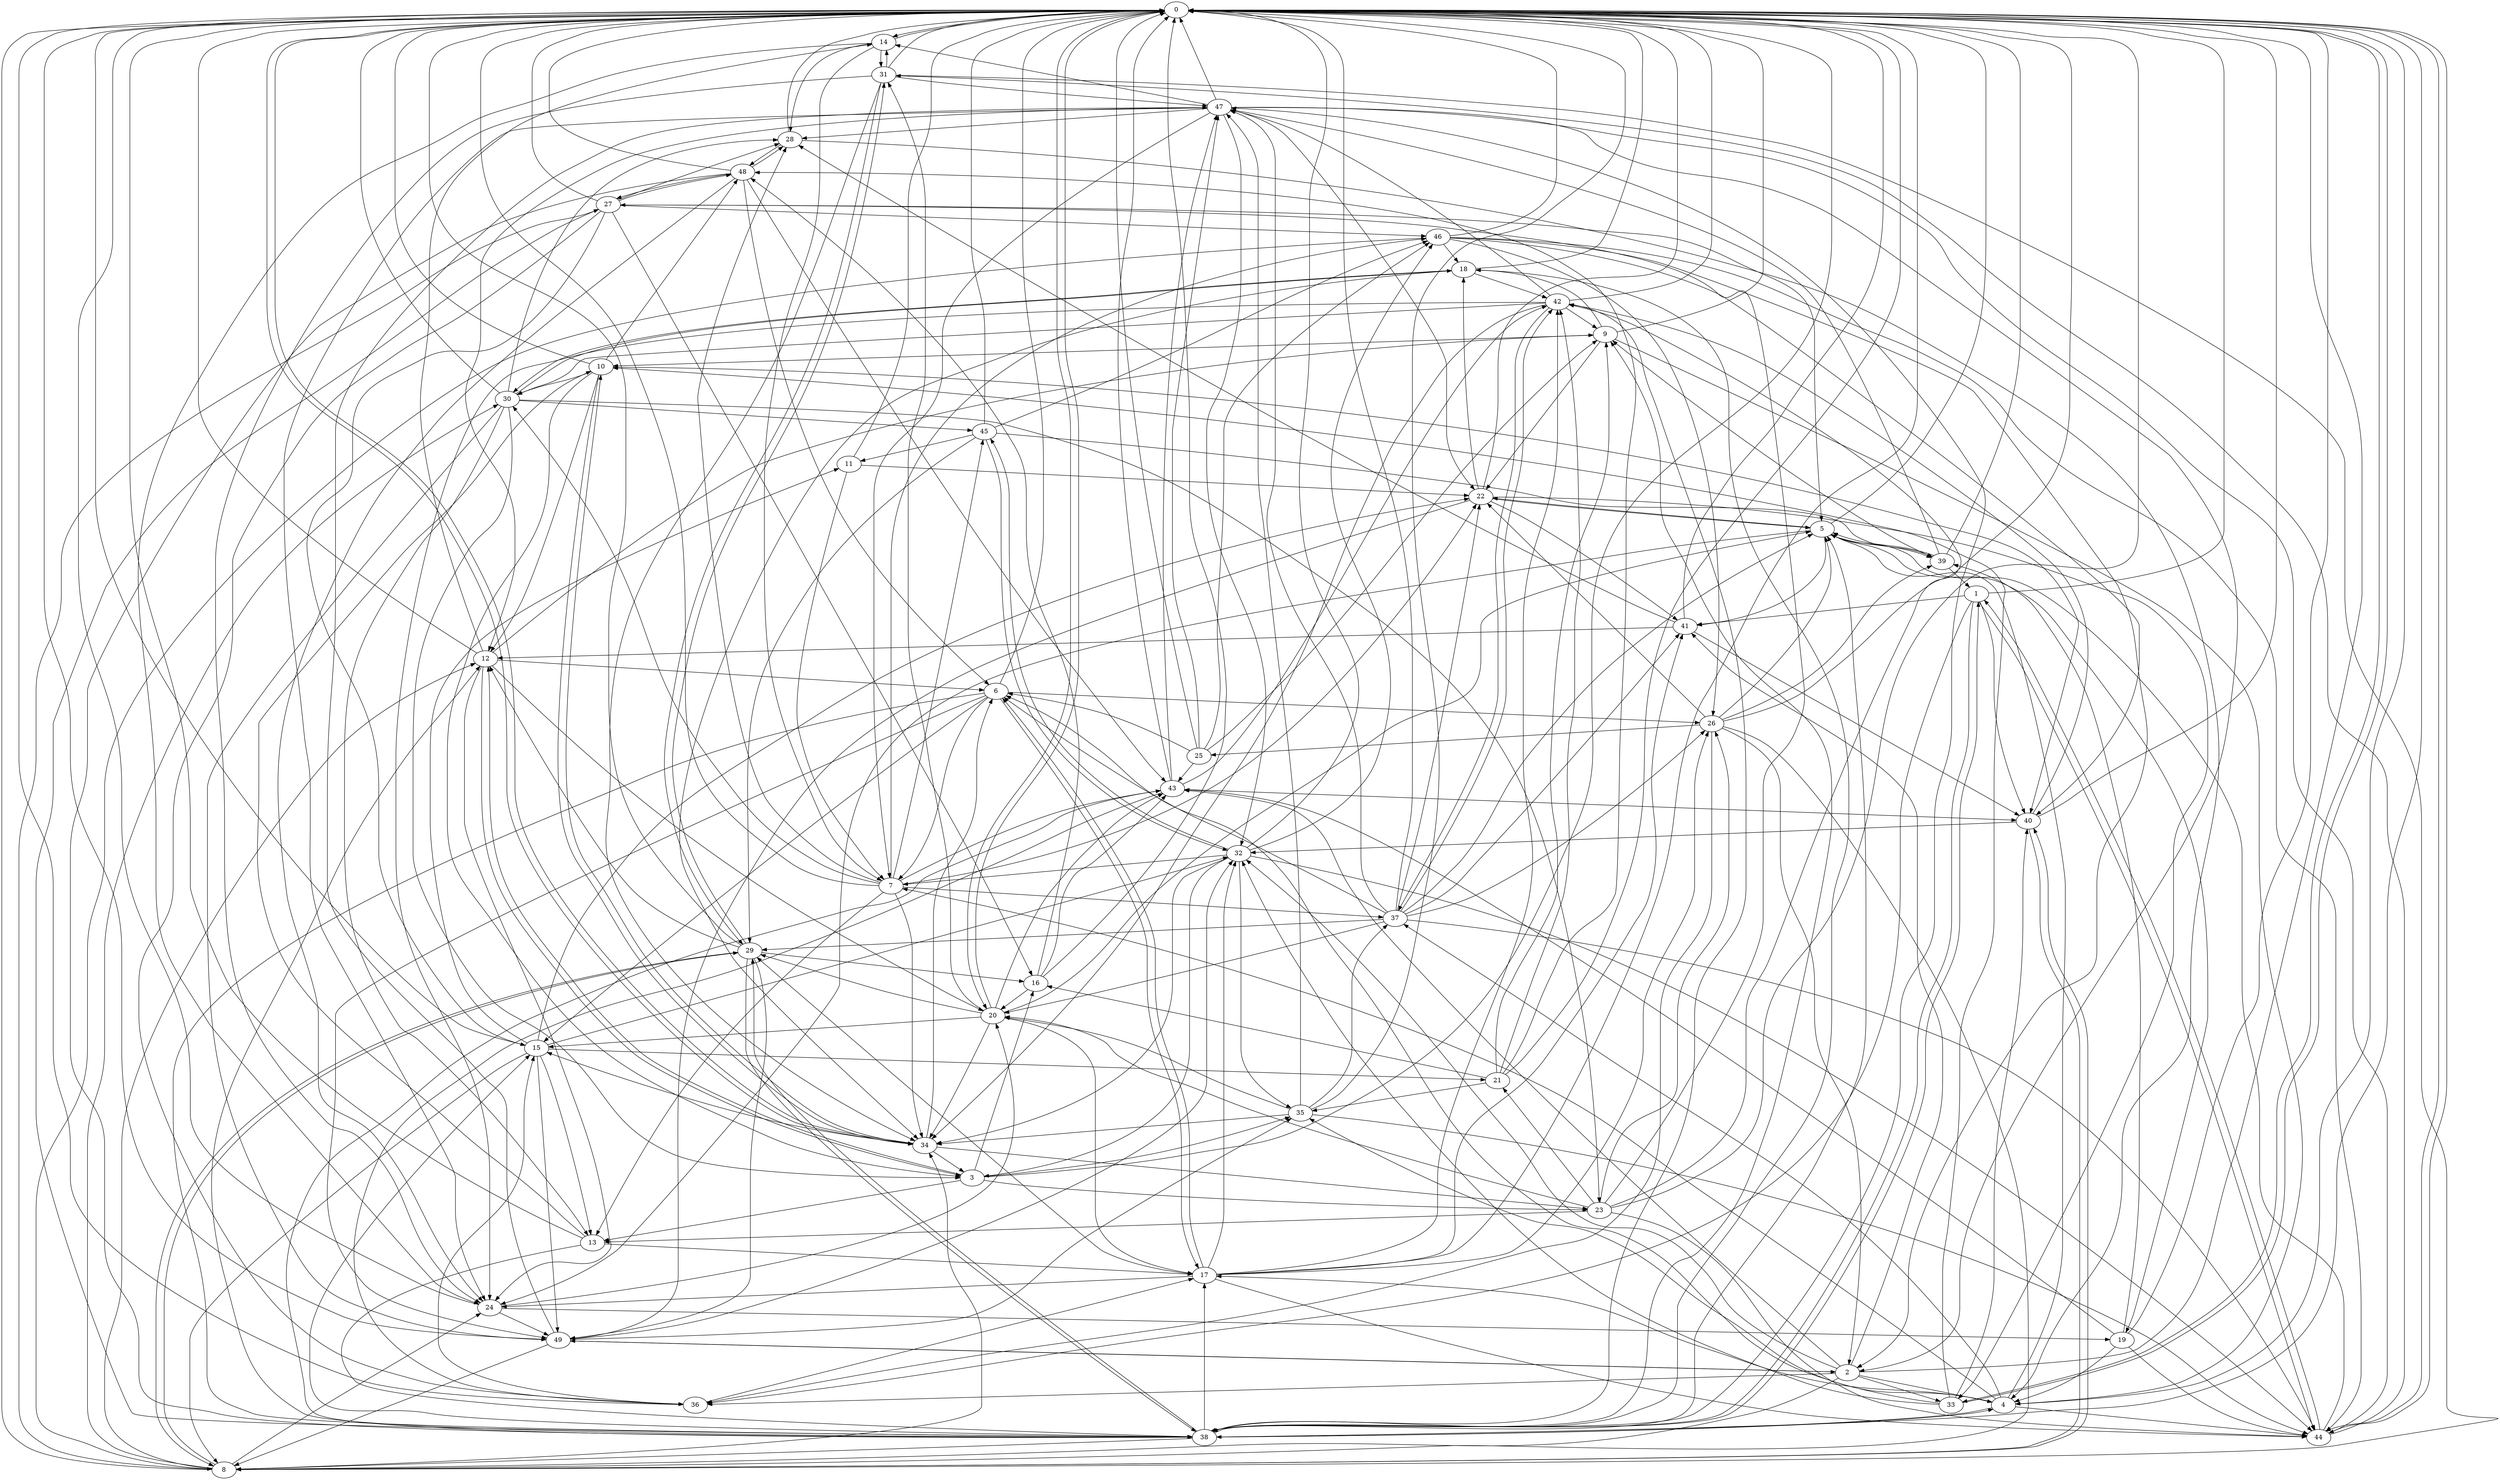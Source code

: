 strict digraph "" {
	0	 [component_delay=3];
	14	 [component_delay=3];
	0 -> 14	 [wire_delay=1];
	20	 [component_delay=3];
	0 -> 20	 [wire_delay=1];
	33	 [component_delay=3];
	0 -> 33	 [wire_delay=1];
	34	 [component_delay=3];
	0 -> 34	 [wire_delay=1];
	44	 [component_delay=3];
	0 -> 44	 [wire_delay=1];
	1	 [component_delay=3];
	1 -> 0	 [wire_delay=1];
	36	 [component_delay=3];
	1 -> 36	 [wire_delay=1];
	38	 [component_delay=3];
	1 -> 38	 [wire_delay=1];
	40	 [component_delay=3];
	1 -> 40	 [wire_delay=1];
	41	 [component_delay=3];
	1 -> 41	 [wire_delay=1];
	1 -> 44	 [wire_delay=1];
	2	 [component_delay=3];
	2 -> 0	 [wire_delay=1];
	4	 [component_delay=3];
	2 -> 4	 [wire_delay=1];
	8	 [component_delay=3];
	2 -> 8	 [wire_delay=1];
	32	 [component_delay=3];
	2 -> 32	 [wire_delay=1];
	2 -> 33	 [wire_delay=1];
	2 -> 36	 [wire_delay=1];
	2 -> 41	 [wire_delay=1];
	43	 [component_delay=3];
	2 -> 43	 [wire_delay=1];
	49	 [component_delay=3];
	2 -> 49	 [wire_delay=1];
	3	 [component_delay=3];
	3 -> 0	 [wire_delay=1];
	12	 [component_delay=3];
	3 -> 12	 [wire_delay=1];
	13	 [component_delay=3];
	3 -> 13	 [wire_delay=1];
	16	 [component_delay=3];
	3 -> 16	 [wire_delay=1];
	23	 [component_delay=3];
	3 -> 23	 [wire_delay=1];
	35	 [component_delay=3];
	3 -> 35	 [wire_delay=1];
	4 -> 0	 [wire_delay=1];
	5	 [component_delay=3];
	4 -> 5	 [wire_delay=1];
	7	 [component_delay=3];
	4 -> 7	 [wire_delay=1];
	17	 [component_delay=3];
	4 -> 17	 [wire_delay=1];
	4 -> 35	 [wire_delay=1];
	37	 [component_delay=3];
	4 -> 37	 [wire_delay=1];
	4 -> 38	 [wire_delay=1];
	4 -> 44	 [wire_delay=1];
	5 -> 0	 [wire_delay=1];
	19	 [component_delay=3];
	5 -> 19	 [wire_delay=1];
	22	 [component_delay=3];
	5 -> 22	 [wire_delay=1];
	24	 [component_delay=3];
	5 -> 24	 [wire_delay=1];
	39	 [component_delay=3];
	5 -> 39	 [wire_delay=1];
	5 -> 41	 [wire_delay=1];
	6	 [component_delay=3];
	6 -> 0	 [wire_delay=1];
	6 -> 7	 [wire_delay=1];
	15	 [component_delay=3];
	6 -> 15	 [wire_delay=1];
	6 -> 17	 [wire_delay=1];
	26	 [component_delay=3];
	6 -> 26	 [wire_delay=1];
	6 -> 38	 [wire_delay=1];
	6 -> 49	 [wire_delay=1];
	7 -> 0	 [wire_delay=1];
	7 -> 13	 [wire_delay=1];
	7 -> 22	 [wire_delay=1];
	28	 [component_delay=3];
	7 -> 28	 [wire_delay=1];
	30	 [component_delay=3];
	7 -> 30	 [wire_delay=1];
	7 -> 34	 [wire_delay=1];
	7 -> 37	 [wire_delay=1];
	7 -> 43	 [wire_delay=1];
	45	 [component_delay=3];
	7 -> 45	 [wire_delay=1];
	46	 [component_delay=3];
	7 -> 46	 [wire_delay=1];
	8 -> 0	 [wire_delay=1];
	8 -> 12	 [wire_delay=1];
	8 -> 24	 [wire_delay=1];
	27	 [component_delay=3];
	8 -> 27	 [wire_delay=1];
	29	 [component_delay=3];
	8 -> 29	 [wire_delay=1];
	8 -> 30	 [wire_delay=1];
	8 -> 34	 [wire_delay=1];
	8 -> 40	 [wire_delay=1];
	9	 [component_delay=3];
	9 -> 0	 [wire_delay=1];
	9 -> 4	 [wire_delay=1];
	10	 [component_delay=3];
	9 -> 10	 [wire_delay=1];
	18	 [component_delay=3];
	9 -> 18	 [wire_delay=1];
	9 -> 22	 [wire_delay=1];
	10 -> 0	 [wire_delay=1];
	10 -> 3	 [wire_delay=1];
	10 -> 12	 [wire_delay=1];
	10 -> 30	 [wire_delay=1];
	10 -> 34	 [wire_delay=1];
	10 -> 40	 [wire_delay=1];
	48	 [component_delay=3];
	10 -> 48	 [wire_delay=1];
	11	 [component_delay=3];
	11 -> 0	 [wire_delay=1];
	11 -> 7	 [wire_delay=1];
	11 -> 22	 [wire_delay=1];
	12 -> 0	 [wire_delay=1];
	12 -> 3	 [wire_delay=1];
	12 -> 6	 [wire_delay=1];
	12 -> 9	 [wire_delay=1];
	12 -> 14	 [wire_delay=1];
	12 -> 20	 [wire_delay=1];
	12 -> 24	 [wire_delay=1];
	13 -> 0	 [wire_delay=1];
	13 -> 10	 [wire_delay=1];
	13 -> 17	 [wire_delay=1];
	13 -> 38	 [wire_delay=1];
	14 -> 0	 [wire_delay=1];
	14 -> 7	 [wire_delay=1];
	14 -> 24	 [wire_delay=1];
	14 -> 28	 [wire_delay=1];
	31	 [component_delay=3];
	14 -> 31	 [wire_delay=1];
	15 -> 0	 [wire_delay=1];
	15 -> 8	 [wire_delay=1];
	15 -> 11	 [wire_delay=1];
	15 -> 13	 [wire_delay=1];
	21	 [component_delay=3];
	15 -> 21	 [wire_delay=1];
	15 -> 22	 [wire_delay=1];
	15 -> 32	 [wire_delay=1];
	15 -> 49	 [wire_delay=1];
	16 -> 0	 [wire_delay=1];
	16 -> 20	 [wire_delay=1];
	16 -> 43	 [wire_delay=1];
	16 -> 48	 [wire_delay=1];
	17 -> 0	 [wire_delay=1];
	17 -> 6	 [wire_delay=1];
	17 -> 24	 [wire_delay=1];
	17 -> 26	 [wire_delay=1];
	17 -> 29	 [wire_delay=1];
	17 -> 32	 [wire_delay=1];
	17 -> 41	 [wire_delay=1];
	42	 [component_delay=3];
	17 -> 42	 [wire_delay=1];
	17 -> 44	 [wire_delay=1];
	18 -> 0	 [wire_delay=1];
	18 -> 30	 [wire_delay=1];
	18 -> 34	 [wire_delay=1];
	18 -> 42	 [wire_delay=1];
	19 -> 0	 [wire_delay=1];
	19 -> 4	 [wire_delay=1];
	19 -> 39	 [wire_delay=1];
	19 -> 43	 [wire_delay=1];
	19 -> 44	 [wire_delay=1];
	20 -> 0	 [wire_delay=1];
	20 -> 5	 [wire_delay=1];
	20 -> 15	 [wire_delay=1];
	20 -> 17	 [wire_delay=1];
	20 -> 29	 [wire_delay=1];
	20 -> 31	 [wire_delay=1];
	20 -> 34	 [wire_delay=1];
	20 -> 43	 [wire_delay=1];
	21 -> 0	 [wire_delay=1];
	21 -> 9	 [wire_delay=1];
	21 -> 16	 [wire_delay=1];
	21 -> 35	 [wire_delay=1];
	21 -> 42	 [wire_delay=1];
	21 -> 48	 [wire_delay=1];
	22 -> 0	 [wire_delay=1];
	22 -> 5	 [wire_delay=1];
	22 -> 18	 [wire_delay=1];
	22 -> 33	 [wire_delay=1];
	22 -> 41	 [wire_delay=1];
	22 -> 49	 [wire_delay=1];
	23 -> 0	 [wire_delay=1];
	23 -> 13	 [wire_delay=1];
	23 -> 20	 [wire_delay=1];
	23 -> 21	 [wire_delay=1];
	23 -> 26	 [wire_delay=1];
	23 -> 27	 [wire_delay=1];
	23 -> 42	 [wire_delay=1];
	23 -> 44	 [wire_delay=1];
	24 -> 0	 [wire_delay=1];
	24 -> 19	 [wire_delay=1];
	24 -> 20	 [wire_delay=1];
	24 -> 49	 [wire_delay=1];
	25	 [component_delay=3];
	25 -> 0	 [wire_delay=1];
	25 -> 6	 [wire_delay=1];
	25 -> 9	 [wire_delay=1];
	25 -> 43	 [wire_delay=1];
	25 -> 46	 [wire_delay=1];
	47	 [component_delay=3];
	25 -> 47	 [wire_delay=1];
	26 -> 0	 [wire_delay=1];
	26 -> 2	 [wire_delay=1];
	26 -> 5	 [wire_delay=1];
	26 -> 8	 [wire_delay=1];
	26 -> 22	 [wire_delay=1];
	26 -> 25	 [wire_delay=1];
	26 -> 36	 [wire_delay=1];
	26 -> 39	 [wire_delay=1];
	27 -> 0	 [wire_delay=1];
	27 -> 5	 [wire_delay=1];
	27 -> 15	 [wire_delay=1];
	27 -> 16	 [wire_delay=1];
	27 -> 28	 [wire_delay=1];
	27 -> 36	 [wire_delay=1];
	27 -> 38	 [wire_delay=1];
	27 -> 46	 [wire_delay=1];
	27 -> 48	 [wire_delay=1];
	28 -> 0	 [wire_delay=1];
	28 -> 4	 [wire_delay=1];
	28 -> 48	 [wire_delay=1];
	29 -> 0	 [wire_delay=1];
	29 -> 8	 [wire_delay=1];
	29 -> 12	 [wire_delay=1];
	29 -> 16	 [wire_delay=1];
	29 -> 31	 [wire_delay=1];
	29 -> 38	 [wire_delay=1];
	29 -> 49	 [wire_delay=1];
	30 -> 0	 [wire_delay=1];
	30 -> 3	 [wire_delay=1];
	30 -> 13	 [wire_delay=1];
	30 -> 18	 [wire_delay=1];
	30 -> 23	 [wire_delay=1];
	30 -> 28	 [wire_delay=1];
	30 -> 45	 [wire_delay=1];
	30 -> 49	 [wire_delay=1];
	31 -> 0	 [wire_delay=1];
	31 -> 8	 [wire_delay=1];
	31 -> 14	 [wire_delay=1];
	31 -> 24	 [wire_delay=1];
	31 -> 29	 [wire_delay=1];
	31 -> 34	 [wire_delay=1];
	31 -> 47	 [wire_delay=1];
	32 -> 0	 [wire_delay=1];
	32 -> 3	 [wire_delay=1];
	32 -> 7	 [wire_delay=1];
	32 -> 34	 [wire_delay=1];
	32 -> 35	 [wire_delay=1];
	32 -> 44	 [wire_delay=1];
	32 -> 45	 [wire_delay=1];
	32 -> 46	 [wire_delay=1];
	33 -> 0	 [wire_delay=1];
	33 -> 6	 [wire_delay=1];
	33 -> 10	 [wire_delay=1];
	33 -> 32	 [wire_delay=1];
	33 -> 40	 [wire_delay=1];
	34 -> 0	 [wire_delay=1];
	34 -> 3	 [wire_delay=1];
	34 -> 6	 [wire_delay=1];
	34 -> 10	 [wire_delay=1];
	34 -> 15	 [wire_delay=1];
	34 -> 23	 [wire_delay=1];
	35 -> 0	 [wire_delay=1];
	35 -> 20	 [wire_delay=1];
	35 -> 34	 [wire_delay=1];
	35 -> 37	 [wire_delay=1];
	35 -> 44	 [wire_delay=1];
	35 -> 47	 [wire_delay=1];
	36 -> 0	 [wire_delay=1];
	36 -> 15	 [wire_delay=1];
	36 -> 17	 [wire_delay=1];
	37 -> 0	 [wire_delay=1];
	37 -> 5	 [wire_delay=1];
	37 -> 6	 [wire_delay=1];
	37 -> 20	 [wire_delay=1];
	37 -> 22	 [wire_delay=1];
	37 -> 26	 [wire_delay=1];
	37 -> 29	 [wire_delay=1];
	37 -> 41	 [wire_delay=1];
	37 -> 42	 [wire_delay=1];
	37 -> 44	 [wire_delay=1];
	37 -> 47	 [wire_delay=1];
	38 -> 0	 [wire_delay=1];
	38 -> 1	 [wire_delay=1];
	38 -> 4	 [wire_delay=1];
	38 -> 5	 [wire_delay=1];
	38 -> 8	 [wire_delay=1];
	38 -> 9	 [wire_delay=1];
	38 -> 12	 [wire_delay=1];
	38 -> 15	 [wire_delay=1];
	38 -> 17	 [wire_delay=1];
	38 -> 18	 [wire_delay=1];
	38 -> 29	 [wire_delay=1];
	38 -> 43	 [wire_delay=1];
	38 -> 47	 [wire_delay=1];
	39 -> 0	 [wire_delay=1];
	39 -> 1	 [wire_delay=1];
	39 -> 5	 [wire_delay=1];
	39 -> 9	 [wire_delay=1];
	39 -> 47	 [wire_delay=1];
	40 -> 0	 [wire_delay=1];
	40 -> 8	 [wire_delay=1];
	40 -> 32	 [wire_delay=1];
	40 -> 42	 [wire_delay=1];
	41 -> 0	 [wire_delay=1];
	41 -> 12	 [wire_delay=1];
	41 -> 28	 [wire_delay=1];
	41 -> 40	 [wire_delay=1];
	42 -> 0	 [wire_delay=1];
	42 -> 9	 [wire_delay=1];
	42 -> 24	 [wire_delay=1];
	42 -> 30	 [wire_delay=1];
	42 -> 34	 [wire_delay=1];
	42 -> 37	 [wire_delay=1];
	42 -> 38	 [wire_delay=1];
	42 -> 47	 [wire_delay=1];
	43 -> 0	 [wire_delay=1];
	43 -> 36	 [wire_delay=1];
	43 -> 40	 [wire_delay=1];
	43 -> 42	 [wire_delay=1];
	43 -> 47	 [wire_delay=1];
	44 -> 0	 [wire_delay=1];
	44 -> 1	 [wire_delay=1];
	44 -> 5	 [wire_delay=1];
	44 -> 31	 [wire_delay=1];
	45 -> 0	 [wire_delay=1];
	45 -> 11	 [wire_delay=1];
	45 -> 29	 [wire_delay=1];
	45 -> 32	 [wire_delay=1];
	45 -> 39	 [wire_delay=1];
	45 -> 46	 [wire_delay=1];
	46 -> 0	 [wire_delay=1];
	46 -> 2	 [wire_delay=1];
	46 -> 8	 [wire_delay=1];
	46 -> 18	 [wire_delay=1];
	46 -> 26	 [wire_delay=1];
	46 -> 40	 [wire_delay=1];
	46 -> 44	 [wire_delay=1];
	47 -> 0	 [wire_delay=1];
	47 -> 2	 [wire_delay=1];
	47 -> 7	 [wire_delay=1];
	47 -> 12	 [wire_delay=1];
	47 -> 14	 [wire_delay=1];
	47 -> 22	 [wire_delay=1];
	47 -> 24	 [wire_delay=1];
	47 -> 28	 [wire_delay=1];
	47 -> 32	 [wire_delay=1];
	47 -> 44	 [wire_delay=1];
	48 -> 0	 [wire_delay=1];
	48 -> 6	 [wire_delay=1];
	48 -> 24	 [wire_delay=1];
	48 -> 27	 [wire_delay=1];
	48 -> 28	 [wire_delay=1];
	48 -> 38	 [wire_delay=1];
	48 -> 43	 [wire_delay=1];
	49 -> 0	 [wire_delay=1];
	49 -> 2	 [wire_delay=1];
	49 -> 8	 [wire_delay=1];
	49 -> 32	 [wire_delay=1];
	49 -> 35	 [wire_delay=1];
	49 -> 47	 [wire_delay=1];
}
